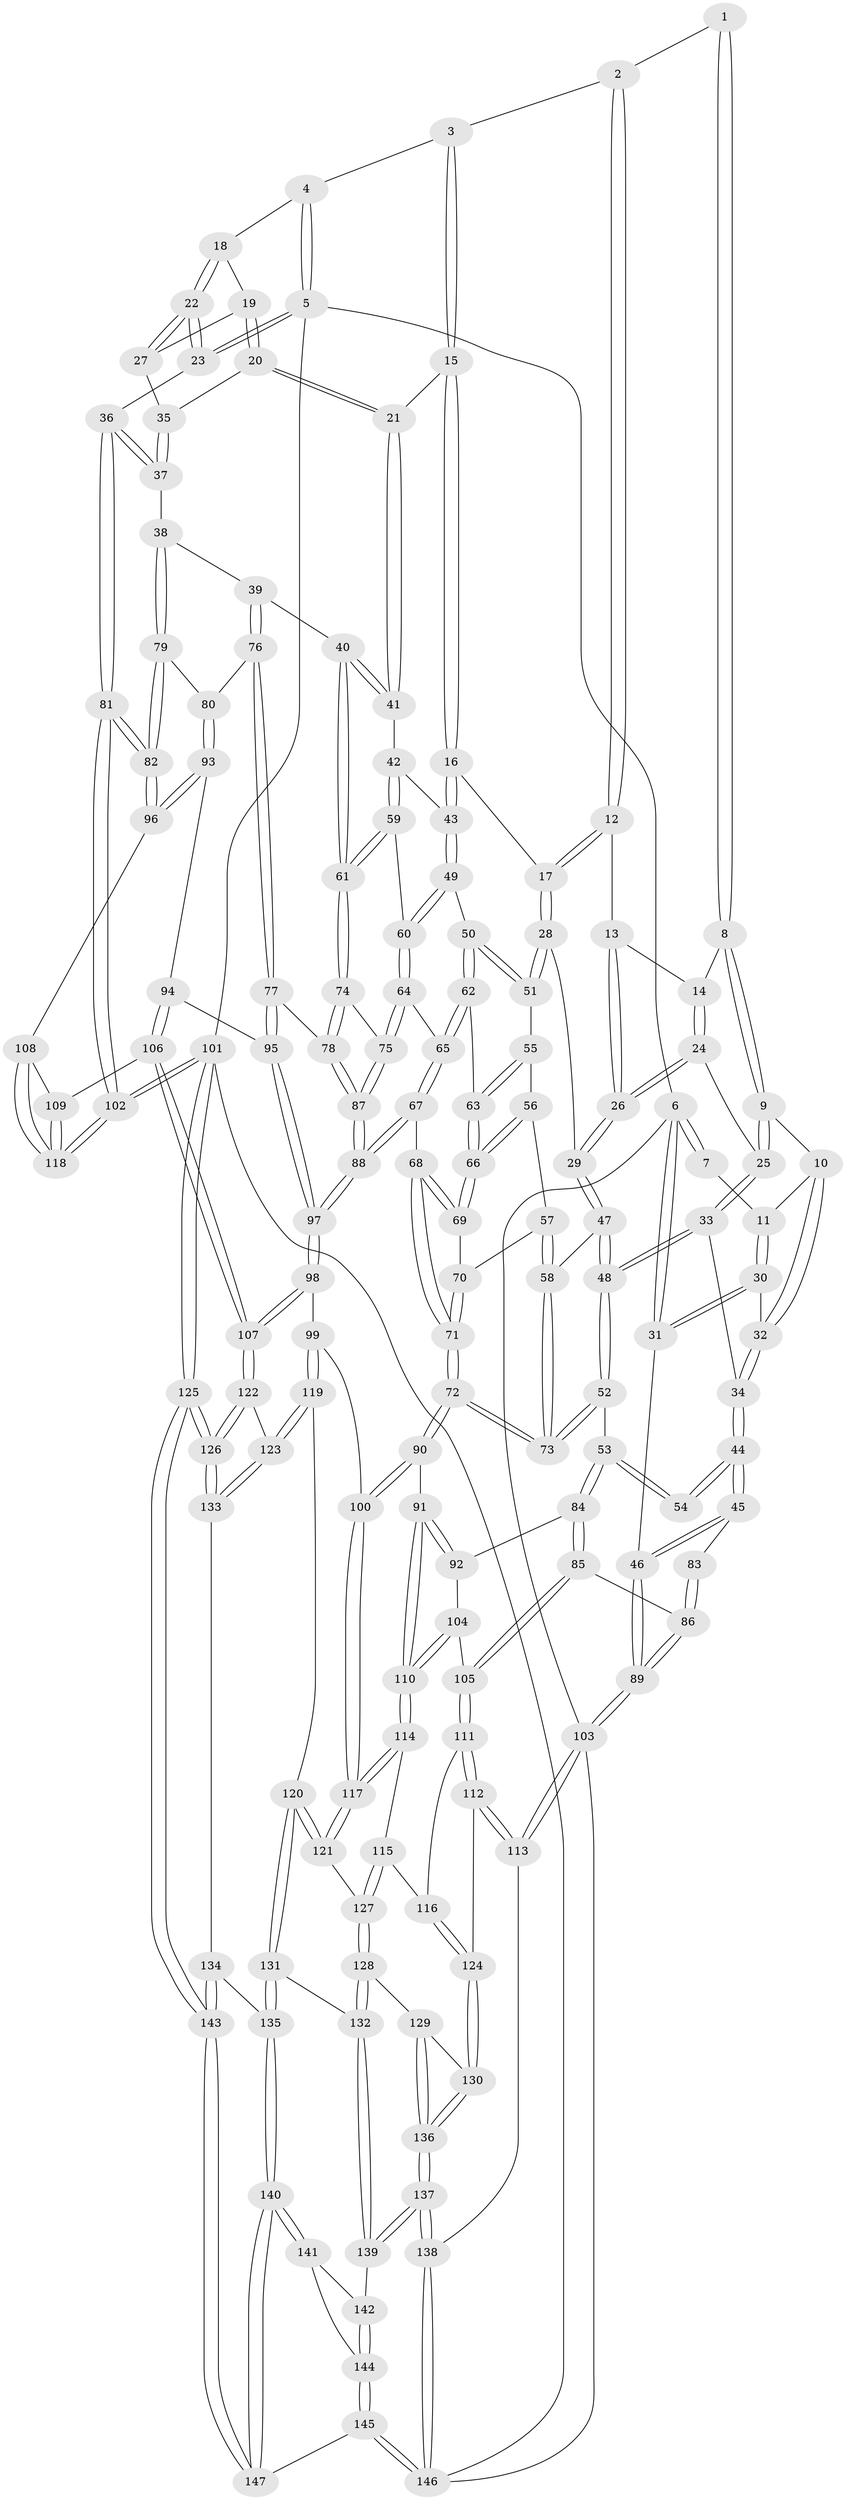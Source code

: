 // Generated by graph-tools (version 1.1) at 2025/00/03/09/25 05:00:02]
// undirected, 147 vertices, 364 edges
graph export_dot {
graph [start="1"]
  node [color=gray90,style=filled];
  1 [pos="+0.3579236822312116+0"];
  2 [pos="+0.5315043993965641+0"];
  3 [pos="+0.7489686821982666+0"];
  4 [pos="+0.8528570239410325+0"];
  5 [pos="+1+0"];
  6 [pos="+0+0"];
  7 [pos="+0.1941503838306541+0"];
  8 [pos="+0.3407075681116129+0.04160350636079161"];
  9 [pos="+0.2668960051380936+0.07825473584590563"];
  10 [pos="+0.24672689493989425+0.0702228823923956"];
  11 [pos="+0.2198937282571686+0.03863430321244717"];
  12 [pos="+0.5133898687170224+0"];
  13 [pos="+0.43322834442034974+0.02367430185427179"];
  14 [pos="+0.3705401194114202+0.05724659266474232"];
  15 [pos="+0.7335729480874871+0.0793118623453813"];
  16 [pos="+0.6354478971197343+0.14550567070092338"];
  17 [pos="+0.5478583553204164+0.1410069516103132"];
  18 [pos="+0.8994833638486354+0.017337597642205854"];
  19 [pos="+0.8918703695861658+0.04330875999066718"];
  20 [pos="+0.8099626806440637+0.13550099506510438"];
  21 [pos="+0.7979986724457534+0.13721974502908169"];
  22 [pos="+1+0.15188088196898625"];
  23 [pos="+1+0.2209095081508068"];
  24 [pos="+0.37777144993103434+0.15971965978974575"];
  25 [pos="+0.33605114511948175+0.15842875412778445"];
  26 [pos="+0.3968310347339423+0.16734969549565556"];
  27 [pos="+0.9198929814757897+0.1352388194879602"];
  28 [pos="+0.5084486183096062+0.1883026281384791"];
  29 [pos="+0.4135093608583459+0.17811790160124377"];
  30 [pos="+0.09948473163345775+0.1120927686700935"];
  31 [pos="+0+0.16544955431522998"];
  32 [pos="+0.20690009120075856+0.17594626194530733"];
  33 [pos="+0.258042674672976+0.23202457679058702"];
  34 [pos="+0.2169641919774124+0.21454082517481876"];
  35 [pos="+0.8764299553465053+0.15338021355720055"];
  36 [pos="+1+0.22963793154412748"];
  37 [pos="+0.9192004659294171+0.31074579355863646"];
  38 [pos="+0.9169566434780904+0.3120076669970953"];
  39 [pos="+0.891330784489748+0.31532681577447935"];
  40 [pos="+0.8787400598326162+0.3158827757602481"];
  41 [pos="+0.7836248568745084+0.2361426841277019"];
  42 [pos="+0.7310743082473207+0.251896229194575"];
  43 [pos="+0.6825491234731381+0.22684150807764844"];
  44 [pos="+0.1485261807214858+0.24601781501027095"];
  45 [pos="+0+0.23836901024479634"];
  46 [pos="+0+0.21569505644216425"];
  47 [pos="+0.3424456251319343+0.32731150625728406"];
  48 [pos="+0.2963700546077466+0.3388411845112807"];
  49 [pos="+0.619115990181767+0.2923394156500184"];
  50 [pos="+0.6009294675235105+0.289436274951416"];
  51 [pos="+0.5133200373934806+0.21808241762707797"];
  52 [pos="+0.2849280066914057+0.35559738774059957"];
  53 [pos="+0.25734064065920453+0.37587897170517515"];
  54 [pos="+0.2034907666062098+0.3619446254602853"];
  55 [pos="+0.5057478181676293+0.24094338111544955"];
  56 [pos="+0.4546594566317857+0.30289176248379246"];
  57 [pos="+0.4012559390241184+0.3399620240935948"];
  58 [pos="+0.38707546377258606+0.33910741466873306"];
  59 [pos="+0.7086363819380759+0.3265995868203364"];
  60 [pos="+0.6750918881143165+0.35400565415872953"];
  61 [pos="+0.8194878429654052+0.3680158628286155"];
  62 [pos="+0.5754885919517363+0.3496004617433653"];
  63 [pos="+0.5252416698294696+0.33601192257000007"];
  64 [pos="+0.6709812831398564+0.37285734239042234"];
  65 [pos="+0.5903798450442039+0.39168748516650465"];
  66 [pos="+0.5020228120057021+0.3816345646119034"];
  67 [pos="+0.5471413831942127+0.4473365437436084"];
  68 [pos="+0.5184089656752494+0.4507401210150035"];
  69 [pos="+0.5001811006387182+0.39109691672495484"];
  70 [pos="+0.41352582520817743+0.3527793839509544"];
  71 [pos="+0.4576749205623001+0.5048405925849107"];
  72 [pos="+0.43219542481102996+0.5379549114818567"];
  73 [pos="+0.40196473326489834+0.48888275216008337"];
  74 [pos="+0.8137224980290524+0.3802391335974058"];
  75 [pos="+0.6957232553995978+0.42327730333553215"];
  76 [pos="+0.8748951548138595+0.44293928070223054"];
  77 [pos="+0.8160979807680716+0.45178403625292535"];
  78 [pos="+0.815197581697011+0.4484876661139867"];
  79 [pos="+0.9337917565901778+0.43520054895597793"];
  80 [pos="+0.9066730331285437+0.46499358623088033"];
  81 [pos="+1+0.5880733974758822"];
  82 [pos="+1+0.5811367999568476"];
  83 [pos="+0.1811300014763102+0.36529362117437947"];
  84 [pos="+0.2543732249511935+0.39163565057720096"];
  85 [pos="+0.09456804134894699+0.5235996140650838"];
  86 [pos="+0.03002787611768943+0.4881599704594606"];
  87 [pos="+0.6948774287835722+0.44376056744130676"];
  88 [pos="+0.6753822397121354+0.5264870130058475"];
  89 [pos="+0+0.43964485976187534"];
  90 [pos="+0.42936780959446186+0.5475057467027998"];
  91 [pos="+0.4272149855278241+0.5480549161073434"];
  92 [pos="+0.2686830165292863+0.4965765845615159"];
  93 [pos="+0.8871291825613846+0.5179396654901615"];
  94 [pos="+0.8612478078392013+0.5226231806917347"];
  95 [pos="+0.8165277972291372+0.468583967088191"];
  96 [pos="+1+0.5798110274180208"];
  97 [pos="+0.6809916772675919+0.5426174086009509"];
  98 [pos="+0.6810760958525582+0.5448018275552492"];
  99 [pos="+0.510198208204249+0.6275906241871708"];
  100 [pos="+0.4547303165851994+0.5788501856502991"];
  101 [pos="+1+1"];
  102 [pos="+1+1"];
  103 [pos="+0+0.7881399228396571"];
  104 [pos="+0.23354678825403166+0.5316609693021853"];
  105 [pos="+0.12920950065034023+0.5565845794574064"];
  106 [pos="+0.7848622029823175+0.6429090942539497"];
  107 [pos="+0.7605662836649689+0.6527070187543929"];
  108 [pos="+0.8929733491668579+0.6391773186043945"];
  109 [pos="+0.8215895763074212+0.6466593672590718"];
  110 [pos="+0.3019432142869519+0.6468088174250646"];
  111 [pos="+0.13943227462546212+0.6067017784006169"];
  112 [pos="+0.054369944706883694+0.7541847299358678"];
  113 [pos="+0+0.795882767692275"];
  114 [pos="+0.29805965803160644+0.6540967973770544"];
  115 [pos="+0.25624599120792685+0.684068084271433"];
  116 [pos="+0.24339006221986473+0.68133781006681"];
  117 [pos="+0.37972101172220124+0.7261198233490671"];
  118 [pos="+0.9929933925773756+0.8036664899517406"];
  119 [pos="+0.5343161866933915+0.7270882030566092"];
  120 [pos="+0.41529723900812027+0.7709936034184854"];
  121 [pos="+0.38486121991698025+0.7376679073683291"];
  122 [pos="+0.7590497751112504+0.6575880825760565"];
  123 [pos="+0.5949906424168883+0.7794854638331838"];
  124 [pos="+0.10994727937693259+0.7749065006958062"];
  125 [pos="+1+1"];
  126 [pos="+0.865196752664755+0.8929870526277651"];
  127 [pos="+0.26875962147767896+0.7685386356369349"];
  128 [pos="+0.264362329960613+0.8142825850883634"];
  129 [pos="+0.23010835974578372+0.8155292260082262"];
  130 [pos="+0.1392320311543295+0.8014860920287131"];
  131 [pos="+0.37088223765921335+0.866556841644792"];
  132 [pos="+0.29639811515917247+0.8531378192001621"];
  133 [pos="+0.5998824136012723+0.8164376368152558"];
  134 [pos="+0.5862711122717782+0.8552114822982666"];
  135 [pos="+0.4629877122178569+0.9869682232357483"];
  136 [pos="+0.14078246957394713+0.952015549087623"];
  137 [pos="+0.13905931114791031+0.9657205785230425"];
  138 [pos="+0.13811441225715823+0.9669488082813649"];
  139 [pos="+0.252643328809644+0.9181798599685982"];
  140 [pos="+0.46135020077971106+1"];
  141 [pos="+0.3104957087383221+0.9711440563075762"];
  142 [pos="+0.26698389880646284+0.9458742768758073"];
  143 [pos="+0.9840172791904341+1"];
  144 [pos="+0.26819026539753726+1"];
  145 [pos="+0.21473977031680413+1"];
  146 [pos="+0.13632090110283643+1"];
  147 [pos="+0.4701673139186233+1"];
  1 -- 2;
  1 -- 8;
  1 -- 8;
  2 -- 3;
  2 -- 12;
  2 -- 12;
  3 -- 4;
  3 -- 15;
  3 -- 15;
  4 -- 5;
  4 -- 5;
  4 -- 18;
  5 -- 6;
  5 -- 23;
  5 -- 23;
  5 -- 101;
  6 -- 7;
  6 -- 7;
  6 -- 31;
  6 -- 31;
  6 -- 103;
  7 -- 11;
  8 -- 9;
  8 -- 9;
  8 -- 14;
  9 -- 10;
  9 -- 25;
  9 -- 25;
  10 -- 11;
  10 -- 32;
  10 -- 32;
  11 -- 30;
  11 -- 30;
  12 -- 13;
  12 -- 17;
  12 -- 17;
  13 -- 14;
  13 -- 26;
  13 -- 26;
  14 -- 24;
  14 -- 24;
  15 -- 16;
  15 -- 16;
  15 -- 21;
  16 -- 17;
  16 -- 43;
  16 -- 43;
  17 -- 28;
  17 -- 28;
  18 -- 19;
  18 -- 22;
  18 -- 22;
  19 -- 20;
  19 -- 20;
  19 -- 27;
  20 -- 21;
  20 -- 21;
  20 -- 35;
  21 -- 41;
  21 -- 41;
  22 -- 23;
  22 -- 23;
  22 -- 27;
  22 -- 27;
  23 -- 36;
  24 -- 25;
  24 -- 26;
  24 -- 26;
  25 -- 33;
  25 -- 33;
  26 -- 29;
  26 -- 29;
  27 -- 35;
  28 -- 29;
  28 -- 51;
  28 -- 51;
  29 -- 47;
  29 -- 47;
  30 -- 31;
  30 -- 31;
  30 -- 32;
  31 -- 46;
  32 -- 34;
  32 -- 34;
  33 -- 34;
  33 -- 48;
  33 -- 48;
  34 -- 44;
  34 -- 44;
  35 -- 37;
  35 -- 37;
  36 -- 37;
  36 -- 37;
  36 -- 81;
  36 -- 81;
  37 -- 38;
  38 -- 39;
  38 -- 79;
  38 -- 79;
  39 -- 40;
  39 -- 76;
  39 -- 76;
  40 -- 41;
  40 -- 41;
  40 -- 61;
  40 -- 61;
  41 -- 42;
  42 -- 43;
  42 -- 59;
  42 -- 59;
  43 -- 49;
  43 -- 49;
  44 -- 45;
  44 -- 45;
  44 -- 54;
  44 -- 54;
  45 -- 46;
  45 -- 46;
  45 -- 83;
  46 -- 89;
  46 -- 89;
  47 -- 48;
  47 -- 48;
  47 -- 58;
  48 -- 52;
  48 -- 52;
  49 -- 50;
  49 -- 60;
  49 -- 60;
  50 -- 51;
  50 -- 51;
  50 -- 62;
  50 -- 62;
  51 -- 55;
  52 -- 53;
  52 -- 73;
  52 -- 73;
  53 -- 54;
  53 -- 54;
  53 -- 84;
  53 -- 84;
  55 -- 56;
  55 -- 63;
  55 -- 63;
  56 -- 57;
  56 -- 66;
  56 -- 66;
  57 -- 58;
  57 -- 58;
  57 -- 70;
  58 -- 73;
  58 -- 73;
  59 -- 60;
  59 -- 61;
  59 -- 61;
  60 -- 64;
  60 -- 64;
  61 -- 74;
  61 -- 74;
  62 -- 63;
  62 -- 65;
  62 -- 65;
  63 -- 66;
  63 -- 66;
  64 -- 65;
  64 -- 75;
  64 -- 75;
  65 -- 67;
  65 -- 67;
  66 -- 69;
  66 -- 69;
  67 -- 68;
  67 -- 88;
  67 -- 88;
  68 -- 69;
  68 -- 69;
  68 -- 71;
  68 -- 71;
  69 -- 70;
  70 -- 71;
  70 -- 71;
  71 -- 72;
  71 -- 72;
  72 -- 73;
  72 -- 73;
  72 -- 90;
  72 -- 90;
  74 -- 75;
  74 -- 78;
  74 -- 78;
  75 -- 87;
  75 -- 87;
  76 -- 77;
  76 -- 77;
  76 -- 80;
  77 -- 78;
  77 -- 95;
  77 -- 95;
  78 -- 87;
  78 -- 87;
  79 -- 80;
  79 -- 82;
  79 -- 82;
  80 -- 93;
  80 -- 93;
  81 -- 82;
  81 -- 82;
  81 -- 102;
  81 -- 102;
  82 -- 96;
  82 -- 96;
  83 -- 86;
  83 -- 86;
  84 -- 85;
  84 -- 85;
  84 -- 92;
  85 -- 86;
  85 -- 105;
  85 -- 105;
  86 -- 89;
  86 -- 89;
  87 -- 88;
  87 -- 88;
  88 -- 97;
  88 -- 97;
  89 -- 103;
  89 -- 103;
  90 -- 91;
  90 -- 100;
  90 -- 100;
  91 -- 92;
  91 -- 92;
  91 -- 110;
  91 -- 110;
  92 -- 104;
  93 -- 94;
  93 -- 96;
  93 -- 96;
  94 -- 95;
  94 -- 106;
  94 -- 106;
  95 -- 97;
  95 -- 97;
  96 -- 108;
  97 -- 98;
  97 -- 98;
  98 -- 99;
  98 -- 107;
  98 -- 107;
  99 -- 100;
  99 -- 119;
  99 -- 119;
  100 -- 117;
  100 -- 117;
  101 -- 102;
  101 -- 102;
  101 -- 125;
  101 -- 125;
  101 -- 146;
  102 -- 118;
  102 -- 118;
  103 -- 113;
  103 -- 113;
  103 -- 146;
  104 -- 105;
  104 -- 110;
  104 -- 110;
  105 -- 111;
  105 -- 111;
  106 -- 107;
  106 -- 107;
  106 -- 109;
  107 -- 122;
  107 -- 122;
  108 -- 109;
  108 -- 118;
  108 -- 118;
  109 -- 118;
  109 -- 118;
  110 -- 114;
  110 -- 114;
  111 -- 112;
  111 -- 112;
  111 -- 116;
  112 -- 113;
  112 -- 113;
  112 -- 124;
  113 -- 138;
  114 -- 115;
  114 -- 117;
  114 -- 117;
  115 -- 116;
  115 -- 127;
  115 -- 127;
  116 -- 124;
  116 -- 124;
  117 -- 121;
  117 -- 121;
  119 -- 120;
  119 -- 123;
  119 -- 123;
  120 -- 121;
  120 -- 121;
  120 -- 131;
  120 -- 131;
  121 -- 127;
  122 -- 123;
  122 -- 126;
  122 -- 126;
  123 -- 133;
  123 -- 133;
  124 -- 130;
  124 -- 130;
  125 -- 126;
  125 -- 126;
  125 -- 143;
  125 -- 143;
  126 -- 133;
  126 -- 133;
  127 -- 128;
  127 -- 128;
  128 -- 129;
  128 -- 132;
  128 -- 132;
  129 -- 130;
  129 -- 136;
  129 -- 136;
  130 -- 136;
  130 -- 136;
  131 -- 132;
  131 -- 135;
  131 -- 135;
  132 -- 139;
  132 -- 139;
  133 -- 134;
  134 -- 135;
  134 -- 143;
  134 -- 143;
  135 -- 140;
  135 -- 140;
  136 -- 137;
  136 -- 137;
  137 -- 138;
  137 -- 138;
  137 -- 139;
  137 -- 139;
  138 -- 146;
  138 -- 146;
  139 -- 142;
  140 -- 141;
  140 -- 141;
  140 -- 147;
  140 -- 147;
  141 -- 142;
  141 -- 144;
  142 -- 144;
  142 -- 144;
  143 -- 147;
  143 -- 147;
  144 -- 145;
  144 -- 145;
  145 -- 146;
  145 -- 146;
  145 -- 147;
}
